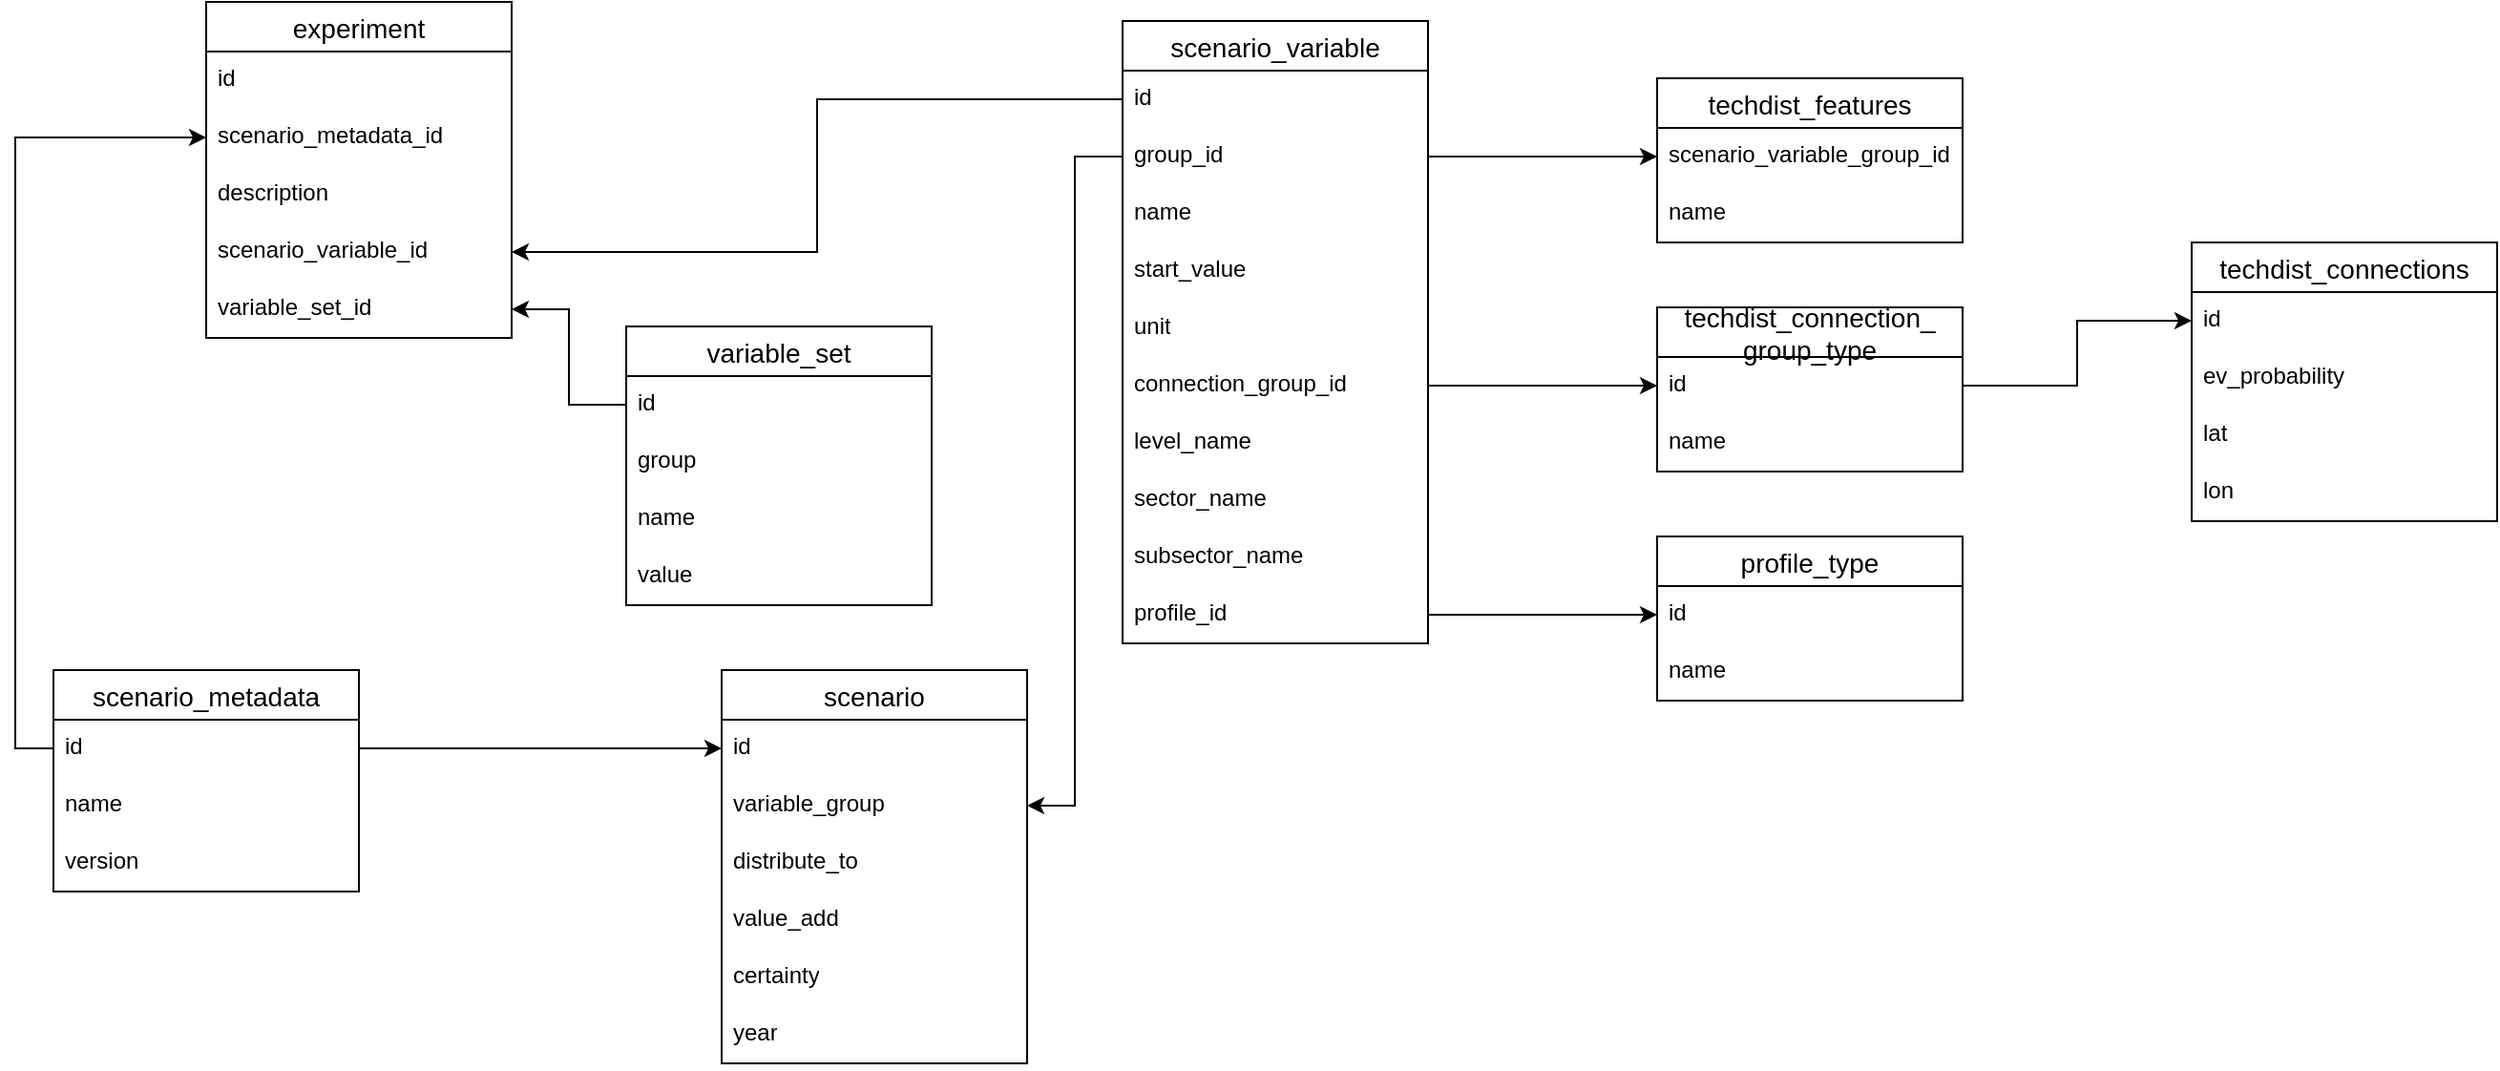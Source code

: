 <mxfile version="21.2.1" type="github">
  <diagram id="R2lEEEUBdFMjLlhIrx00" name="Page-1">
    <mxGraphModel dx="3354" dy="1315" grid="1" gridSize="10" guides="1" tooltips="1" connect="1" arrows="1" fold="1" page="1" pageScale="1" pageWidth="850" pageHeight="1100" math="0" shadow="0" extFonts="Permanent Marker^https://fonts.googleapis.com/css?family=Permanent+Marker">
      <root>
        <mxCell id="0" />
        <mxCell id="1" parent="0" />
        <mxCell id="VpZT9hL9U5ZbT11cfBVK-28" value="scenario" style="swimlane;fontStyle=0;childLayout=stackLayout;horizontal=1;startSize=26;horizontalStack=0;resizeParent=1;resizeParentMax=0;resizeLast=0;collapsible=1;marginBottom=0;align=center;fontSize=14;" vertex="1" parent="1">
          <mxGeometry x="380" y="960" width="160" height="206" as="geometry" />
        </mxCell>
        <mxCell id="VpZT9hL9U5ZbT11cfBVK-29" value="id" style="text;strokeColor=none;fillColor=none;spacingLeft=4;spacingRight=4;overflow=hidden;rotatable=0;points=[[0,0.5],[1,0.5]];portConstraint=eastwest;fontSize=12;whiteSpace=wrap;html=1;" vertex="1" parent="VpZT9hL9U5ZbT11cfBVK-28">
          <mxGeometry y="26" width="160" height="30" as="geometry" />
        </mxCell>
        <mxCell id="VpZT9hL9U5ZbT11cfBVK-30" value="variable_group" style="text;strokeColor=none;fillColor=none;spacingLeft=4;spacingRight=4;overflow=hidden;rotatable=0;points=[[0,0.5],[1,0.5]];portConstraint=eastwest;fontSize=12;whiteSpace=wrap;html=1;" vertex="1" parent="VpZT9hL9U5ZbT11cfBVK-28">
          <mxGeometry y="56" width="160" height="30" as="geometry" />
        </mxCell>
        <mxCell id="VpZT9hL9U5ZbT11cfBVK-31" value="distribute_to" style="text;strokeColor=none;fillColor=none;spacingLeft=4;spacingRight=4;overflow=hidden;rotatable=0;points=[[0,0.5],[1,0.5]];portConstraint=eastwest;fontSize=12;whiteSpace=wrap;html=1;" vertex="1" parent="VpZT9hL9U5ZbT11cfBVK-28">
          <mxGeometry y="86" width="160" height="30" as="geometry" />
        </mxCell>
        <mxCell id="VpZT9hL9U5ZbT11cfBVK-32" value="value_add" style="text;strokeColor=none;fillColor=none;spacingLeft=4;spacingRight=4;overflow=hidden;rotatable=0;points=[[0,0.5],[1,0.5]];portConstraint=eastwest;fontSize=12;whiteSpace=wrap;html=1;" vertex="1" parent="VpZT9hL9U5ZbT11cfBVK-28">
          <mxGeometry y="116" width="160" height="30" as="geometry" />
        </mxCell>
        <mxCell id="VpZT9hL9U5ZbT11cfBVK-33" value="certainty" style="text;strokeColor=none;fillColor=none;spacingLeft=4;spacingRight=4;overflow=hidden;rotatable=0;points=[[0,0.5],[1,0.5]];portConstraint=eastwest;fontSize=12;whiteSpace=wrap;html=1;" vertex="1" parent="VpZT9hL9U5ZbT11cfBVK-28">
          <mxGeometry y="146" width="160" height="30" as="geometry" />
        </mxCell>
        <mxCell id="VpZT9hL9U5ZbT11cfBVK-34" value="year" style="text;strokeColor=none;fillColor=none;spacingLeft=4;spacingRight=4;overflow=hidden;rotatable=0;points=[[0,0.5],[1,0.5]];portConstraint=eastwest;fontSize=12;whiteSpace=wrap;html=1;" vertex="1" parent="VpZT9hL9U5ZbT11cfBVK-28">
          <mxGeometry y="176" width="160" height="30" as="geometry" />
        </mxCell>
        <mxCell id="VpZT9hL9U5ZbT11cfBVK-35" value="scenario_metadata" style="swimlane;fontStyle=0;childLayout=stackLayout;horizontal=1;startSize=26;horizontalStack=0;resizeParent=1;resizeParentMax=0;resizeLast=0;collapsible=1;marginBottom=0;align=center;fontSize=14;" vertex="1" parent="1">
          <mxGeometry x="30" y="960" width="160" height="116" as="geometry" />
        </mxCell>
        <mxCell id="VpZT9hL9U5ZbT11cfBVK-36" value="id" style="text;strokeColor=none;fillColor=none;spacingLeft=4;spacingRight=4;overflow=hidden;rotatable=0;points=[[0,0.5],[1,0.5]];portConstraint=eastwest;fontSize=12;whiteSpace=wrap;html=1;" vertex="1" parent="VpZT9hL9U5ZbT11cfBVK-35">
          <mxGeometry y="26" width="160" height="30" as="geometry" />
        </mxCell>
        <mxCell id="VpZT9hL9U5ZbT11cfBVK-37" value="name" style="text;strokeColor=none;fillColor=none;spacingLeft=4;spacingRight=4;overflow=hidden;rotatable=0;points=[[0,0.5],[1,0.5]];portConstraint=eastwest;fontSize=12;whiteSpace=wrap;html=1;" vertex="1" parent="VpZT9hL9U5ZbT11cfBVK-35">
          <mxGeometry y="56" width="160" height="30" as="geometry" />
        </mxCell>
        <mxCell id="VpZT9hL9U5ZbT11cfBVK-38" value="version" style="text;strokeColor=none;fillColor=none;spacingLeft=4;spacingRight=4;overflow=hidden;rotatable=0;points=[[0,0.5],[1,0.5]];portConstraint=eastwest;fontSize=12;whiteSpace=wrap;html=1;" vertex="1" parent="VpZT9hL9U5ZbT11cfBVK-35">
          <mxGeometry y="86" width="160" height="30" as="geometry" />
        </mxCell>
        <mxCell id="VpZT9hL9U5ZbT11cfBVK-42" value="scenario_variable" style="swimlane;fontStyle=0;childLayout=stackLayout;horizontal=1;startSize=26;horizontalStack=0;resizeParent=1;resizeParentMax=0;resizeLast=0;collapsible=1;marginBottom=0;align=center;fontSize=14;" vertex="1" parent="1">
          <mxGeometry x="590" y="620" width="160" height="326" as="geometry" />
        </mxCell>
        <mxCell id="VpZT9hL9U5ZbT11cfBVK-43" value="id" style="text;strokeColor=none;fillColor=none;spacingLeft=4;spacingRight=4;overflow=hidden;rotatable=0;points=[[0,0.5],[1,0.5]];portConstraint=eastwest;fontSize=12;whiteSpace=wrap;html=1;" vertex="1" parent="VpZT9hL9U5ZbT11cfBVK-42">
          <mxGeometry y="26" width="160" height="30" as="geometry" />
        </mxCell>
        <mxCell id="VpZT9hL9U5ZbT11cfBVK-44" value="group_id" style="text;strokeColor=none;fillColor=none;spacingLeft=4;spacingRight=4;overflow=hidden;rotatable=0;points=[[0,0.5],[1,0.5]];portConstraint=eastwest;fontSize=12;whiteSpace=wrap;html=1;" vertex="1" parent="VpZT9hL9U5ZbT11cfBVK-42">
          <mxGeometry y="56" width="160" height="30" as="geometry" />
        </mxCell>
        <mxCell id="VpZT9hL9U5ZbT11cfBVK-45" value="name&lt;span style=&quot;white-space: pre;&quot;&gt;	&lt;/span&gt;" style="text;strokeColor=none;fillColor=none;spacingLeft=4;spacingRight=4;overflow=hidden;rotatable=0;points=[[0,0.5],[1,0.5]];portConstraint=eastwest;fontSize=12;whiteSpace=wrap;html=1;" vertex="1" parent="VpZT9hL9U5ZbT11cfBVK-42">
          <mxGeometry y="86" width="160" height="30" as="geometry" />
        </mxCell>
        <mxCell id="VpZT9hL9U5ZbT11cfBVK-46" value="start_value" style="text;strokeColor=none;fillColor=none;spacingLeft=4;spacingRight=4;overflow=hidden;rotatable=0;points=[[0,0.5],[1,0.5]];portConstraint=eastwest;fontSize=12;whiteSpace=wrap;html=1;" vertex="1" parent="VpZT9hL9U5ZbT11cfBVK-42">
          <mxGeometry y="116" width="160" height="30" as="geometry" />
        </mxCell>
        <mxCell id="VpZT9hL9U5ZbT11cfBVK-47" value="unit" style="text;strokeColor=none;fillColor=none;spacingLeft=4;spacingRight=4;overflow=hidden;rotatable=0;points=[[0,0.5],[1,0.5]];portConstraint=eastwest;fontSize=12;whiteSpace=wrap;html=1;" vertex="1" parent="VpZT9hL9U5ZbT11cfBVK-42">
          <mxGeometry y="146" width="160" height="30" as="geometry" />
        </mxCell>
        <mxCell id="VpZT9hL9U5ZbT11cfBVK-48" value="connection_group_id" style="text;strokeColor=none;fillColor=none;spacingLeft=4;spacingRight=4;overflow=hidden;rotatable=0;points=[[0,0.5],[1,0.5]];portConstraint=eastwest;fontSize=12;whiteSpace=wrap;html=1;" vertex="1" parent="VpZT9hL9U5ZbT11cfBVK-42">
          <mxGeometry y="176" width="160" height="30" as="geometry" />
        </mxCell>
        <mxCell id="VpZT9hL9U5ZbT11cfBVK-49" value="level_name" style="text;strokeColor=none;fillColor=none;spacingLeft=4;spacingRight=4;overflow=hidden;rotatable=0;points=[[0,0.5],[1,0.5]];portConstraint=eastwest;fontSize=12;whiteSpace=wrap;html=1;" vertex="1" parent="VpZT9hL9U5ZbT11cfBVK-42">
          <mxGeometry y="206" width="160" height="30" as="geometry" />
        </mxCell>
        <mxCell id="VpZT9hL9U5ZbT11cfBVK-50" value="sector_name" style="text;strokeColor=none;fillColor=none;spacingLeft=4;spacingRight=4;overflow=hidden;rotatable=0;points=[[0,0.5],[1,0.5]];portConstraint=eastwest;fontSize=12;whiteSpace=wrap;html=1;" vertex="1" parent="VpZT9hL9U5ZbT11cfBVK-42">
          <mxGeometry y="236" width="160" height="30" as="geometry" />
        </mxCell>
        <mxCell id="VpZT9hL9U5ZbT11cfBVK-51" value="subsector_name" style="text;strokeColor=none;fillColor=none;spacingLeft=4;spacingRight=4;overflow=hidden;rotatable=0;points=[[0,0.5],[1,0.5]];portConstraint=eastwest;fontSize=12;whiteSpace=wrap;html=1;" vertex="1" parent="VpZT9hL9U5ZbT11cfBVK-42">
          <mxGeometry y="266" width="160" height="30" as="geometry" />
        </mxCell>
        <mxCell id="VpZT9hL9U5ZbT11cfBVK-52" value="profile_id" style="text;strokeColor=none;fillColor=none;spacingLeft=4;spacingRight=4;overflow=hidden;rotatable=0;points=[[0,0.5],[1,0.5]];portConstraint=eastwest;fontSize=12;whiteSpace=wrap;html=1;" vertex="1" parent="VpZT9hL9U5ZbT11cfBVK-42">
          <mxGeometry y="296" width="160" height="30" as="geometry" />
        </mxCell>
        <mxCell id="VpZT9hL9U5ZbT11cfBVK-53" value="techdist_features" style="swimlane;fontStyle=0;childLayout=stackLayout;horizontal=1;startSize=26;horizontalStack=0;resizeParent=1;resizeParentMax=0;resizeLast=0;collapsible=1;marginBottom=0;align=center;fontSize=14;" vertex="1" parent="1">
          <mxGeometry x="870" y="650" width="160" height="86" as="geometry" />
        </mxCell>
        <mxCell id="VpZT9hL9U5ZbT11cfBVK-54" value="scenario_variable_group_id" style="text;strokeColor=none;fillColor=none;spacingLeft=4;spacingRight=4;overflow=hidden;rotatable=0;points=[[0,0.5],[1,0.5]];portConstraint=eastwest;fontSize=12;whiteSpace=wrap;html=1;" vertex="1" parent="VpZT9hL9U5ZbT11cfBVK-53">
          <mxGeometry y="26" width="160" height="30" as="geometry" />
        </mxCell>
        <mxCell id="VpZT9hL9U5ZbT11cfBVK-55" value="name" style="text;strokeColor=none;fillColor=none;spacingLeft=4;spacingRight=4;overflow=hidden;rotatable=0;points=[[0,0.5],[1,0.5]];portConstraint=eastwest;fontSize=12;whiteSpace=wrap;html=1;" vertex="1" parent="VpZT9hL9U5ZbT11cfBVK-53">
          <mxGeometry y="56" width="160" height="30" as="geometry" />
        </mxCell>
        <mxCell id="VpZT9hL9U5ZbT11cfBVK-57" style="edgeStyle=orthogonalEdgeStyle;rounded=0;orthogonalLoop=1;jettySize=auto;html=1;entryX=0;entryY=0.5;entryDx=0;entryDy=0;" edge="1" parent="1" source="VpZT9hL9U5ZbT11cfBVK-44" target="VpZT9hL9U5ZbT11cfBVK-54">
          <mxGeometry relative="1" as="geometry" />
        </mxCell>
        <mxCell id="VpZT9hL9U5ZbT11cfBVK-58" value="techdist_connections" style="swimlane;fontStyle=0;childLayout=stackLayout;horizontal=1;startSize=26;horizontalStack=0;resizeParent=1;resizeParentMax=0;resizeLast=0;collapsible=1;marginBottom=0;align=center;fontSize=14;" vertex="1" parent="1">
          <mxGeometry x="1150" y="736" width="160" height="146" as="geometry" />
        </mxCell>
        <mxCell id="VpZT9hL9U5ZbT11cfBVK-59" value="id" style="text;strokeColor=none;fillColor=none;spacingLeft=4;spacingRight=4;overflow=hidden;rotatable=0;points=[[0,0.5],[1,0.5]];portConstraint=eastwest;fontSize=12;whiteSpace=wrap;html=1;" vertex="1" parent="VpZT9hL9U5ZbT11cfBVK-58">
          <mxGeometry y="26" width="160" height="30" as="geometry" />
        </mxCell>
        <mxCell id="VpZT9hL9U5ZbT11cfBVK-60" value="ev_probability" style="text;strokeColor=none;fillColor=none;spacingLeft=4;spacingRight=4;overflow=hidden;rotatable=0;points=[[0,0.5],[1,0.5]];portConstraint=eastwest;fontSize=12;whiteSpace=wrap;html=1;" vertex="1" parent="VpZT9hL9U5ZbT11cfBVK-58">
          <mxGeometry y="56" width="160" height="30" as="geometry" />
        </mxCell>
        <mxCell id="VpZT9hL9U5ZbT11cfBVK-61" value="lat" style="text;strokeColor=none;fillColor=none;spacingLeft=4;spacingRight=4;overflow=hidden;rotatable=0;points=[[0,0.5],[1,0.5]];portConstraint=eastwest;fontSize=12;whiteSpace=wrap;html=1;" vertex="1" parent="VpZT9hL9U5ZbT11cfBVK-58">
          <mxGeometry y="86" width="160" height="30" as="geometry" />
        </mxCell>
        <mxCell id="VpZT9hL9U5ZbT11cfBVK-62" value="lon" style="text;strokeColor=none;fillColor=none;spacingLeft=4;spacingRight=4;overflow=hidden;rotatable=0;points=[[0,0.5],[1,0.5]];portConstraint=eastwest;fontSize=12;whiteSpace=wrap;html=1;" vertex="1" parent="VpZT9hL9U5ZbT11cfBVK-58">
          <mxGeometry y="116" width="160" height="30" as="geometry" />
        </mxCell>
        <mxCell id="VpZT9hL9U5ZbT11cfBVK-64" value="techdist_connection_&#xa;group_type" style="swimlane;fontStyle=0;childLayout=stackLayout;horizontal=1;startSize=26;horizontalStack=0;resizeParent=1;resizeParentMax=0;resizeLast=0;collapsible=1;marginBottom=0;align=center;fontSize=14;" vertex="1" parent="1">
          <mxGeometry x="870" y="770" width="160" height="86" as="geometry" />
        </mxCell>
        <mxCell id="VpZT9hL9U5ZbT11cfBVK-65" value="id" style="text;strokeColor=none;fillColor=none;spacingLeft=4;spacingRight=4;overflow=hidden;rotatable=0;points=[[0,0.5],[1,0.5]];portConstraint=eastwest;fontSize=12;whiteSpace=wrap;html=1;" vertex="1" parent="VpZT9hL9U5ZbT11cfBVK-64">
          <mxGeometry y="26" width="160" height="30" as="geometry" />
        </mxCell>
        <mxCell id="VpZT9hL9U5ZbT11cfBVK-66" value="name" style="text;strokeColor=none;fillColor=none;spacingLeft=4;spacingRight=4;overflow=hidden;rotatable=0;points=[[0,0.5],[1,0.5]];portConstraint=eastwest;fontSize=12;whiteSpace=wrap;html=1;" vertex="1" parent="VpZT9hL9U5ZbT11cfBVK-64">
          <mxGeometry y="56" width="160" height="30" as="geometry" />
        </mxCell>
        <mxCell id="VpZT9hL9U5ZbT11cfBVK-69" value="experiment" style="swimlane;fontStyle=0;childLayout=stackLayout;horizontal=1;startSize=26;horizontalStack=0;resizeParent=1;resizeParentMax=0;resizeLast=0;collapsible=1;marginBottom=0;align=center;fontSize=14;" vertex="1" parent="1">
          <mxGeometry x="110" y="610" width="160" height="176" as="geometry" />
        </mxCell>
        <mxCell id="VpZT9hL9U5ZbT11cfBVK-70" value="id" style="text;strokeColor=none;fillColor=none;spacingLeft=4;spacingRight=4;overflow=hidden;rotatable=0;points=[[0,0.5],[1,0.5]];portConstraint=eastwest;fontSize=12;whiteSpace=wrap;html=1;" vertex="1" parent="VpZT9hL9U5ZbT11cfBVK-69">
          <mxGeometry y="26" width="160" height="30" as="geometry" />
        </mxCell>
        <mxCell id="VpZT9hL9U5ZbT11cfBVK-71" value="scenario_metadata_id" style="text;strokeColor=none;fillColor=none;spacingLeft=4;spacingRight=4;overflow=hidden;rotatable=0;points=[[0,0.5],[1,0.5]];portConstraint=eastwest;fontSize=12;whiteSpace=wrap;html=1;" vertex="1" parent="VpZT9hL9U5ZbT11cfBVK-69">
          <mxGeometry y="56" width="160" height="30" as="geometry" />
        </mxCell>
        <mxCell id="VpZT9hL9U5ZbT11cfBVK-72" value="description" style="text;strokeColor=none;fillColor=none;spacingLeft=4;spacingRight=4;overflow=hidden;rotatable=0;points=[[0,0.5],[1,0.5]];portConstraint=eastwest;fontSize=12;whiteSpace=wrap;html=1;" vertex="1" parent="VpZT9hL9U5ZbT11cfBVK-69">
          <mxGeometry y="86" width="160" height="30" as="geometry" />
        </mxCell>
        <mxCell id="VpZT9hL9U5ZbT11cfBVK-73" value="scenario_variable_id" style="text;strokeColor=none;fillColor=none;spacingLeft=4;spacingRight=4;overflow=hidden;rotatable=0;points=[[0,0.5],[1,0.5]];portConstraint=eastwest;fontSize=12;whiteSpace=wrap;html=1;" vertex="1" parent="VpZT9hL9U5ZbT11cfBVK-69">
          <mxGeometry y="116" width="160" height="30" as="geometry" />
        </mxCell>
        <mxCell id="VpZT9hL9U5ZbT11cfBVK-87" value="variable_set_id" style="text;strokeColor=none;fillColor=none;spacingLeft=4;spacingRight=4;overflow=hidden;rotatable=0;points=[[0,0.5],[1,0.5]];portConstraint=eastwest;fontSize=12;whiteSpace=wrap;html=1;" vertex="1" parent="VpZT9hL9U5ZbT11cfBVK-69">
          <mxGeometry y="146" width="160" height="30" as="geometry" />
        </mxCell>
        <mxCell id="VpZT9hL9U5ZbT11cfBVK-74" style="edgeStyle=orthogonalEdgeStyle;rounded=0;orthogonalLoop=1;jettySize=auto;html=1;exitX=1;exitY=0.5;exitDx=0;exitDy=0;entryX=0;entryY=0.5;entryDx=0;entryDy=0;" edge="1" parent="1" source="VpZT9hL9U5ZbT11cfBVK-36" target="VpZT9hL9U5ZbT11cfBVK-29">
          <mxGeometry relative="1" as="geometry" />
        </mxCell>
        <mxCell id="VpZT9hL9U5ZbT11cfBVK-79" style="edgeStyle=orthogonalEdgeStyle;rounded=0;orthogonalLoop=1;jettySize=auto;html=1;exitX=0;exitY=0.5;exitDx=0;exitDy=0;entryX=0;entryY=0.5;entryDx=0;entryDy=0;" edge="1" parent="1" source="VpZT9hL9U5ZbT11cfBVK-36" target="VpZT9hL9U5ZbT11cfBVK-71">
          <mxGeometry relative="1" as="geometry" />
        </mxCell>
        <mxCell id="VpZT9hL9U5ZbT11cfBVK-88" style="edgeStyle=orthogonalEdgeStyle;rounded=0;orthogonalLoop=1;jettySize=auto;html=1;exitX=0;exitY=0.5;exitDx=0;exitDy=0;" edge="1" parent="1" source="VpZT9hL9U5ZbT11cfBVK-82" target="VpZT9hL9U5ZbT11cfBVK-87">
          <mxGeometry relative="1" as="geometry" />
        </mxCell>
        <mxCell id="VpZT9hL9U5ZbT11cfBVK-89" style="edgeStyle=orthogonalEdgeStyle;rounded=0;orthogonalLoop=1;jettySize=auto;html=1;exitX=0;exitY=0.5;exitDx=0;exitDy=0;entryX=1;entryY=0.5;entryDx=0;entryDy=0;" edge="1" parent="1" source="VpZT9hL9U5ZbT11cfBVK-44" target="VpZT9hL9U5ZbT11cfBVK-30">
          <mxGeometry relative="1" as="geometry" />
        </mxCell>
        <mxCell id="VpZT9hL9U5ZbT11cfBVK-90" value="profile_type" style="swimlane;fontStyle=0;childLayout=stackLayout;horizontal=1;startSize=26;horizontalStack=0;resizeParent=1;resizeParentMax=0;resizeLast=0;collapsible=1;marginBottom=0;align=center;fontSize=14;" vertex="1" parent="1">
          <mxGeometry x="870" y="890" width="160" height="86" as="geometry" />
        </mxCell>
        <mxCell id="VpZT9hL9U5ZbT11cfBVK-91" value="id" style="text;strokeColor=none;fillColor=none;spacingLeft=4;spacingRight=4;overflow=hidden;rotatable=0;points=[[0,0.5],[1,0.5]];portConstraint=eastwest;fontSize=12;whiteSpace=wrap;html=1;" vertex="1" parent="VpZT9hL9U5ZbT11cfBVK-90">
          <mxGeometry y="26" width="160" height="30" as="geometry" />
        </mxCell>
        <mxCell id="VpZT9hL9U5ZbT11cfBVK-92" value="name" style="text;strokeColor=none;fillColor=none;spacingLeft=4;spacingRight=4;overflow=hidden;rotatable=0;points=[[0,0.5],[1,0.5]];portConstraint=eastwest;fontSize=12;whiteSpace=wrap;html=1;" vertex="1" parent="VpZT9hL9U5ZbT11cfBVK-90">
          <mxGeometry y="56" width="160" height="30" as="geometry" />
        </mxCell>
        <mxCell id="VpZT9hL9U5ZbT11cfBVK-93" style="edgeStyle=orthogonalEdgeStyle;rounded=0;orthogonalLoop=1;jettySize=auto;html=1;exitX=1;exitY=0.5;exitDx=0;exitDy=0;entryX=0;entryY=0.5;entryDx=0;entryDy=0;" edge="1" parent="1" source="VpZT9hL9U5ZbT11cfBVK-52" target="VpZT9hL9U5ZbT11cfBVK-91">
          <mxGeometry relative="1" as="geometry" />
        </mxCell>
        <mxCell id="VpZT9hL9U5ZbT11cfBVK-81" value="variable_set" style="swimlane;fontStyle=0;childLayout=stackLayout;horizontal=1;startSize=26;horizontalStack=0;resizeParent=1;resizeParentMax=0;resizeLast=0;collapsible=1;marginBottom=0;align=center;fontSize=14;" vertex="1" parent="1">
          <mxGeometry x="330" y="780" width="160" height="146" as="geometry" />
        </mxCell>
        <mxCell id="VpZT9hL9U5ZbT11cfBVK-82" value="id" style="text;strokeColor=none;fillColor=none;spacingLeft=4;spacingRight=4;overflow=hidden;rotatable=0;points=[[0,0.5],[1,0.5]];portConstraint=eastwest;fontSize=12;whiteSpace=wrap;html=1;" vertex="1" parent="VpZT9hL9U5ZbT11cfBVK-81">
          <mxGeometry y="26" width="160" height="30" as="geometry" />
        </mxCell>
        <mxCell id="VpZT9hL9U5ZbT11cfBVK-83" value="group" style="text;strokeColor=none;fillColor=none;spacingLeft=4;spacingRight=4;overflow=hidden;rotatable=0;points=[[0,0.5],[1,0.5]];portConstraint=eastwest;fontSize=12;whiteSpace=wrap;html=1;" vertex="1" parent="VpZT9hL9U5ZbT11cfBVK-81">
          <mxGeometry y="56" width="160" height="30" as="geometry" />
        </mxCell>
        <mxCell id="VpZT9hL9U5ZbT11cfBVK-84" value="name" style="text;strokeColor=none;fillColor=none;spacingLeft=4;spacingRight=4;overflow=hidden;rotatable=0;points=[[0,0.5],[1,0.5]];portConstraint=eastwest;fontSize=12;whiteSpace=wrap;html=1;" vertex="1" parent="VpZT9hL9U5ZbT11cfBVK-81">
          <mxGeometry y="86" width="160" height="30" as="geometry" />
        </mxCell>
        <mxCell id="VpZT9hL9U5ZbT11cfBVK-85" value="value" style="text;strokeColor=none;fillColor=none;spacingLeft=4;spacingRight=4;overflow=hidden;rotatable=0;points=[[0,0.5],[1,0.5]];portConstraint=eastwest;fontSize=12;whiteSpace=wrap;html=1;" vertex="1" parent="VpZT9hL9U5ZbT11cfBVK-81">
          <mxGeometry y="116" width="160" height="30" as="geometry" />
        </mxCell>
        <mxCell id="VpZT9hL9U5ZbT11cfBVK-95" style="edgeStyle=orthogonalEdgeStyle;rounded=0;orthogonalLoop=1;jettySize=auto;html=1;exitX=0;exitY=0.5;exitDx=0;exitDy=0;entryX=1;entryY=0.5;entryDx=0;entryDy=0;" edge="1" parent="1" source="VpZT9hL9U5ZbT11cfBVK-43" target="VpZT9hL9U5ZbT11cfBVK-73">
          <mxGeometry relative="1" as="geometry" />
        </mxCell>
        <mxCell id="VpZT9hL9U5ZbT11cfBVK-96" style="edgeStyle=orthogonalEdgeStyle;rounded=0;orthogonalLoop=1;jettySize=auto;html=1;exitX=1;exitY=0.5;exitDx=0;exitDy=0;entryX=0;entryY=0.5;entryDx=0;entryDy=0;" edge="1" parent="1" source="VpZT9hL9U5ZbT11cfBVK-48" target="VpZT9hL9U5ZbT11cfBVK-65">
          <mxGeometry relative="1" as="geometry" />
        </mxCell>
        <mxCell id="VpZT9hL9U5ZbT11cfBVK-97" style="edgeStyle=orthogonalEdgeStyle;rounded=0;orthogonalLoop=1;jettySize=auto;html=1;exitX=1;exitY=0.5;exitDx=0;exitDy=0;entryX=0;entryY=0.5;entryDx=0;entryDy=0;" edge="1" parent="1" source="VpZT9hL9U5ZbT11cfBVK-65" target="VpZT9hL9U5ZbT11cfBVK-59">
          <mxGeometry relative="1" as="geometry" />
        </mxCell>
      </root>
    </mxGraphModel>
  </diagram>
</mxfile>
